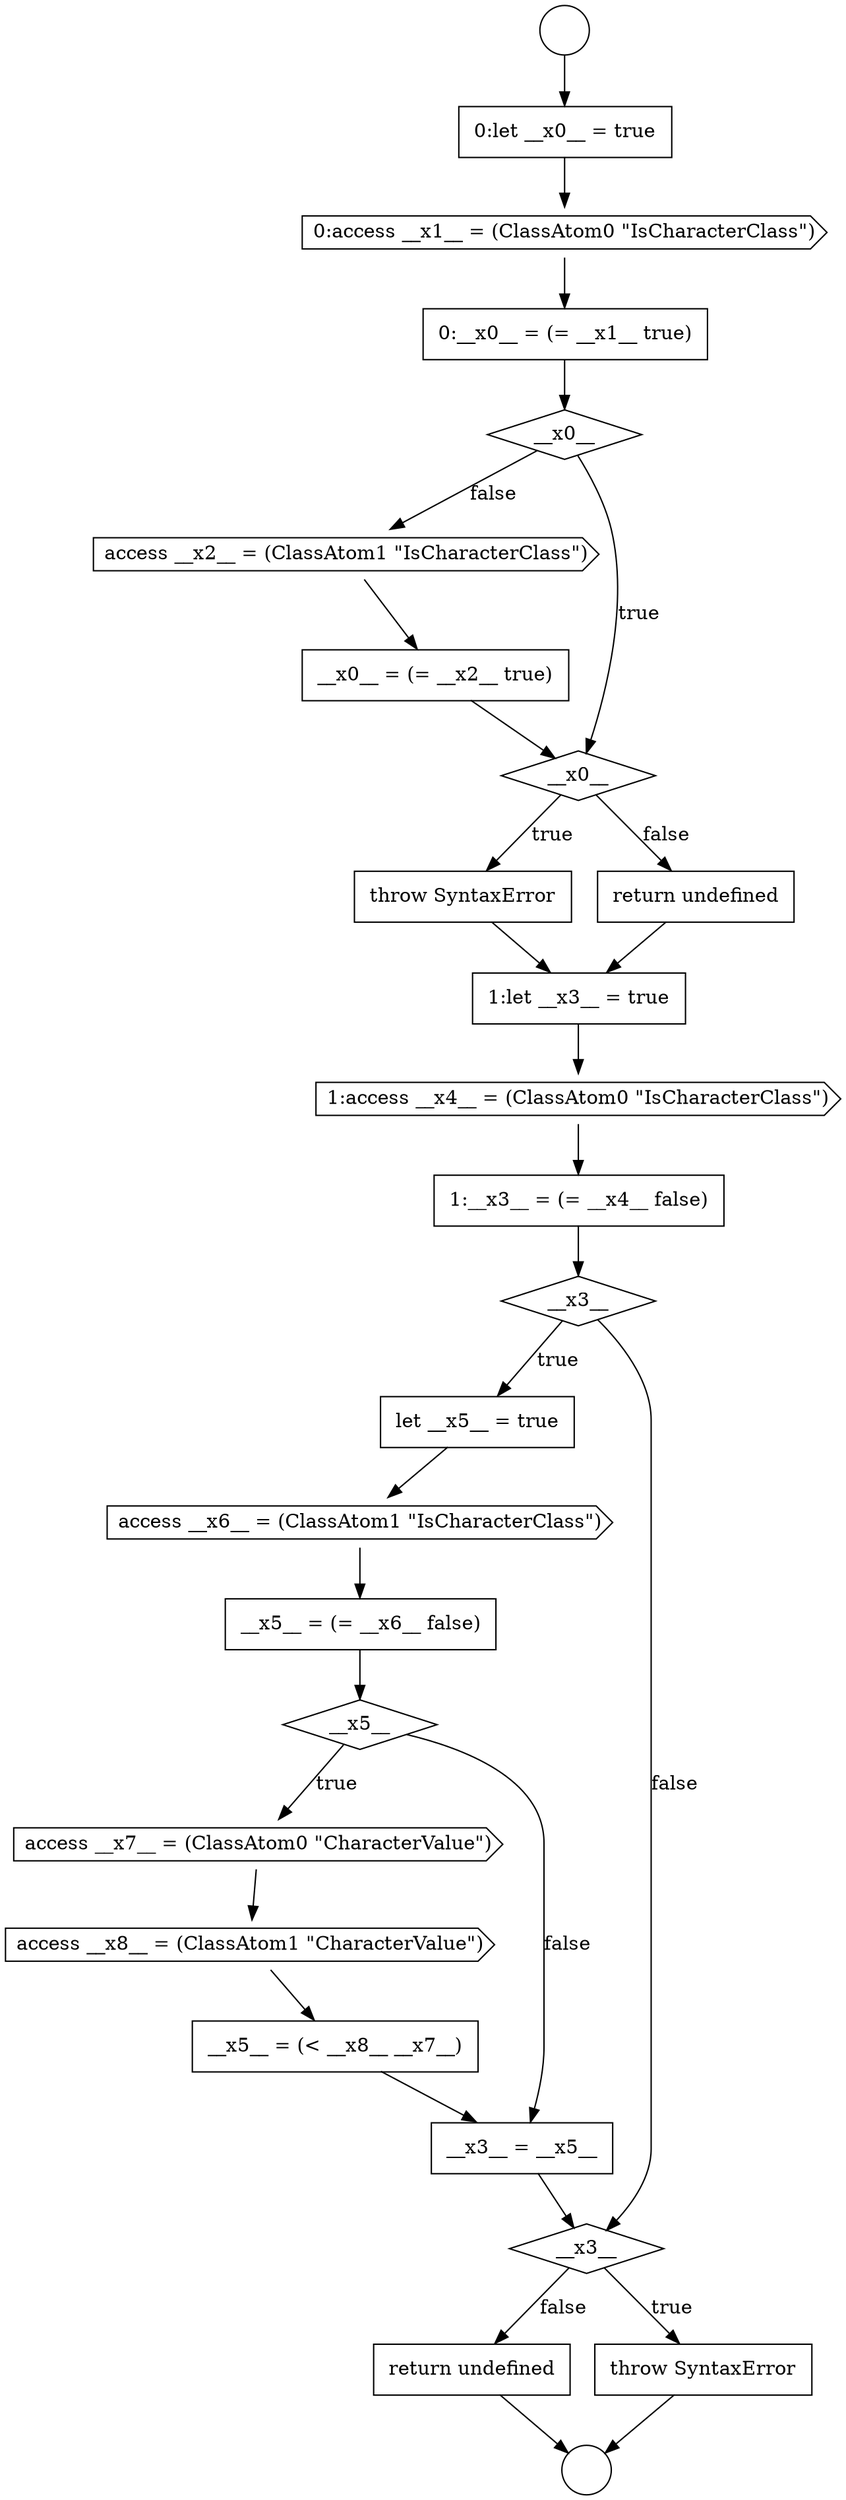 digraph {
  node19462 [shape=cds, label=<<font color="black">access __x7__ = (ClassAtom0 &quot;CharacterValue&quot;)</font>> color="black" fillcolor="white" style=filled]
  node19458 [shape=none, margin=0, label=<<font color="black">
    <table border="0" cellborder="1" cellspacing="0" cellpadding="10">
      <tr><td align="left">let __x5__ = true</td></tr>
    </table>
  </font>> color="black" fillcolor="white" style=filled]
  node19443 [shape=circle label=" " color="black" fillcolor="white" style=filled]
  node19446 [shape=cds, label=<<font color="black">0:access __x1__ = (ClassAtom0 &quot;IsCharacterClass&quot;)</font>> color="black" fillcolor="white" style=filled]
  node19454 [shape=none, margin=0, label=<<font color="black">
    <table border="0" cellborder="1" cellspacing="0" cellpadding="10">
      <tr><td align="left">1:let __x3__ = true</td></tr>
    </table>
  </font>> color="black" fillcolor="white" style=filled]
  node19444 [shape=circle label=" " color="black" fillcolor="white" style=filled]
  node19449 [shape=cds, label=<<font color="black">access __x2__ = (ClassAtom1 &quot;IsCharacterClass&quot;)</font>> color="black" fillcolor="white" style=filled]
  node19448 [shape=diamond, label=<<font color="black">__x0__</font>> color="black" fillcolor="white" style=filled]
  node19460 [shape=none, margin=0, label=<<font color="black">
    <table border="0" cellborder="1" cellspacing="0" cellpadding="10">
      <tr><td align="left">__x5__ = (= __x6__ false)</td></tr>
    </table>
  </font>> color="black" fillcolor="white" style=filled]
  node19465 [shape=none, margin=0, label=<<font color="black">
    <table border="0" cellborder="1" cellspacing="0" cellpadding="10">
      <tr><td align="left">__x3__ = __x5__</td></tr>
    </table>
  </font>> color="black" fillcolor="white" style=filled]
  node19461 [shape=diamond, label=<<font color="black">__x5__</font>> color="black" fillcolor="white" style=filled]
  node19452 [shape=none, margin=0, label=<<font color="black">
    <table border="0" cellborder="1" cellspacing="0" cellpadding="10">
      <tr><td align="left">throw SyntaxError</td></tr>
    </table>
  </font>> color="black" fillcolor="white" style=filled]
  node19464 [shape=none, margin=0, label=<<font color="black">
    <table border="0" cellborder="1" cellspacing="0" cellpadding="10">
      <tr><td align="left">__x5__ = (&lt; __x8__ __x7__)</td></tr>
    </table>
  </font>> color="black" fillcolor="white" style=filled]
  node19451 [shape=diamond, label=<<font color="black">__x0__</font>> color="black" fillcolor="white" style=filled]
  node19468 [shape=none, margin=0, label=<<font color="black">
    <table border="0" cellborder="1" cellspacing="0" cellpadding="10">
      <tr><td align="left">return undefined</td></tr>
    </table>
  </font>> color="black" fillcolor="white" style=filled]
  node19455 [shape=cds, label=<<font color="black">1:access __x4__ = (ClassAtom0 &quot;IsCharacterClass&quot;)</font>> color="black" fillcolor="white" style=filled]
  node19467 [shape=none, margin=0, label=<<font color="black">
    <table border="0" cellborder="1" cellspacing="0" cellpadding="10">
      <tr><td align="left">throw SyntaxError</td></tr>
    </table>
  </font>> color="black" fillcolor="white" style=filled]
  node19450 [shape=none, margin=0, label=<<font color="black">
    <table border="0" cellborder="1" cellspacing="0" cellpadding="10">
      <tr><td align="left">__x0__ = (= __x2__ true)</td></tr>
    </table>
  </font>> color="black" fillcolor="white" style=filled]
  node19459 [shape=cds, label=<<font color="black">access __x6__ = (ClassAtom1 &quot;IsCharacterClass&quot;)</font>> color="black" fillcolor="white" style=filled]
  node19447 [shape=none, margin=0, label=<<font color="black">
    <table border="0" cellborder="1" cellspacing="0" cellpadding="10">
      <tr><td align="left">0:__x0__ = (= __x1__ true)</td></tr>
    </table>
  </font>> color="black" fillcolor="white" style=filled]
  node19466 [shape=diamond, label=<<font color="black">__x3__</font>> color="black" fillcolor="white" style=filled]
  node19453 [shape=none, margin=0, label=<<font color="black">
    <table border="0" cellborder="1" cellspacing="0" cellpadding="10">
      <tr><td align="left">return undefined</td></tr>
    </table>
  </font>> color="black" fillcolor="white" style=filled]
  node19456 [shape=none, margin=0, label=<<font color="black">
    <table border="0" cellborder="1" cellspacing="0" cellpadding="10">
      <tr><td align="left">1:__x3__ = (= __x4__ false)</td></tr>
    </table>
  </font>> color="black" fillcolor="white" style=filled]
  node19463 [shape=cds, label=<<font color="black">access __x8__ = (ClassAtom1 &quot;CharacterValue&quot;)</font>> color="black" fillcolor="white" style=filled]
  node19457 [shape=diamond, label=<<font color="black">__x3__</font>> color="black" fillcolor="white" style=filled]
  node19445 [shape=none, margin=0, label=<<font color="black">
    <table border="0" cellborder="1" cellspacing="0" cellpadding="10">
      <tr><td align="left">0:let __x0__ = true</td></tr>
    </table>
  </font>> color="black" fillcolor="white" style=filled]
  node19465 -> node19466 [ color="black"]
  node19445 -> node19446 [ color="black"]
  node19452 -> node19454 [ color="black"]
  node19453 -> node19454 [ color="black"]
  node19449 -> node19450 [ color="black"]
  node19460 -> node19461 [ color="black"]
  node19443 -> node19445 [ color="black"]
  node19454 -> node19455 [ color="black"]
  node19461 -> node19462 [label=<<font color="black">true</font>> color="black"]
  node19461 -> node19465 [label=<<font color="black">false</font>> color="black"]
  node19464 -> node19465 [ color="black"]
  node19462 -> node19463 [ color="black"]
  node19463 -> node19464 [ color="black"]
  node19450 -> node19451 [ color="black"]
  node19459 -> node19460 [ color="black"]
  node19466 -> node19467 [label=<<font color="black">true</font>> color="black"]
  node19466 -> node19468 [label=<<font color="black">false</font>> color="black"]
  node19455 -> node19456 [ color="black"]
  node19451 -> node19452 [label=<<font color="black">true</font>> color="black"]
  node19451 -> node19453 [label=<<font color="black">false</font>> color="black"]
  node19456 -> node19457 [ color="black"]
  node19447 -> node19448 [ color="black"]
  node19458 -> node19459 [ color="black"]
  node19467 -> node19444 [ color="black"]
  node19468 -> node19444 [ color="black"]
  node19457 -> node19458 [label=<<font color="black">true</font>> color="black"]
  node19457 -> node19466 [label=<<font color="black">false</font>> color="black"]
  node19448 -> node19451 [label=<<font color="black">true</font>> color="black"]
  node19448 -> node19449 [label=<<font color="black">false</font>> color="black"]
  node19446 -> node19447 [ color="black"]
}
